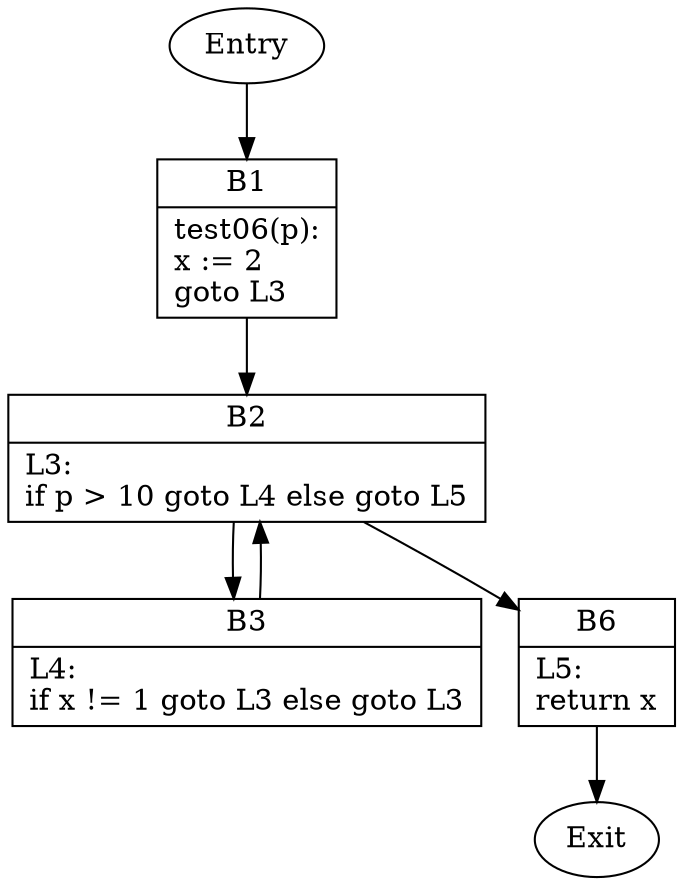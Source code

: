 digraph CFG {
    B1 [shape=record label="{B1|test06(p):\lx := 2\lgoto L3\l}"];
    B2 [shape=record label="{B2|L3:\lif p \> 10 goto L4 else goto L5\l}"];
    B3 [shape=record label="{B3|L4:\lif x != 1 goto L3 else goto L3\l}"];
    B6 [shape=record label="{B6|L5:\lreturn x\l}"];
    Entry -> B1;
    B1 -> B2;
    B2 -> B3;
    B2 -> B6;
    B3 -> B2;
    B6 -> Exit;
}
